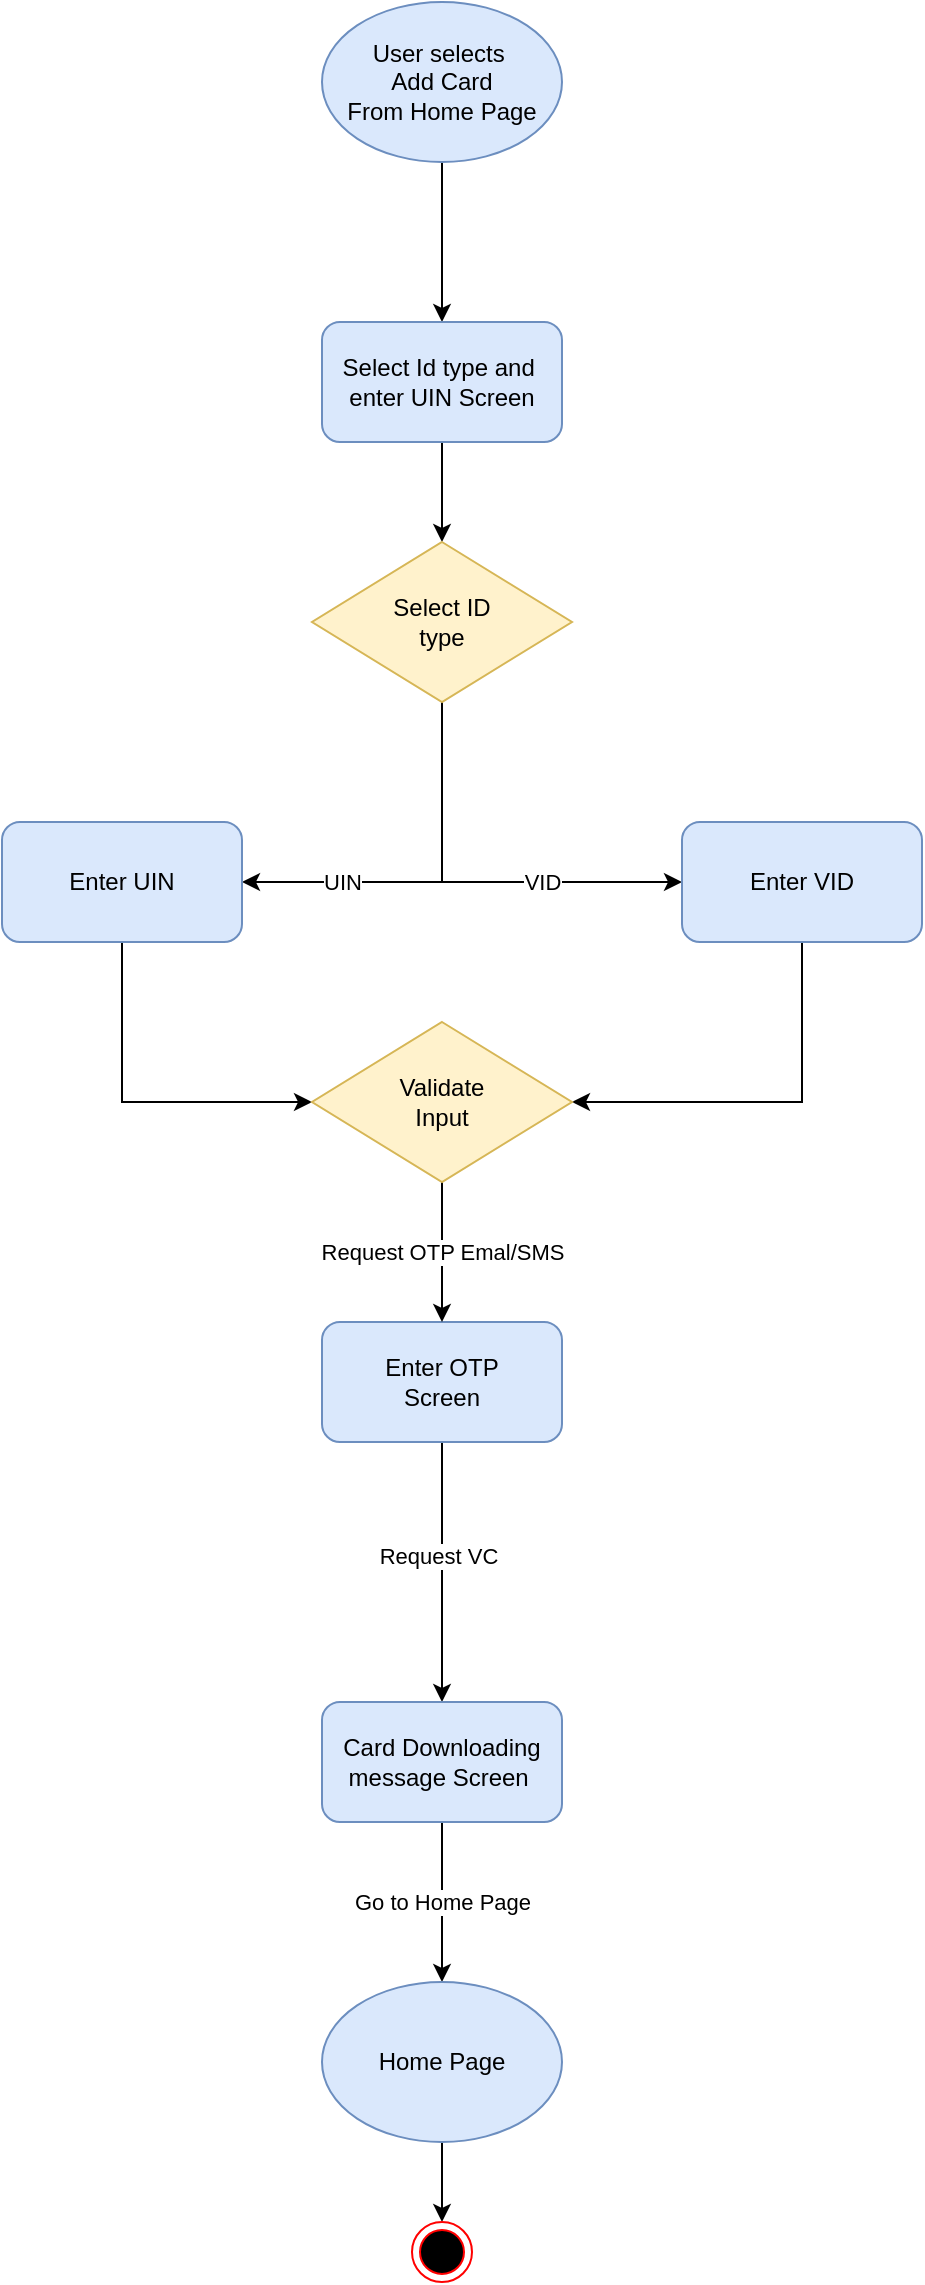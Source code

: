 <mxfile version="21.1.2" type="device">
  <diagram name="Page-1" id="93VnuNxYh2gsQvyITQv-">
    <mxGraphModel dx="1811" dy="589" grid="1" gridSize="10" guides="1" tooltips="1" connect="1" arrows="1" fold="1" page="1" pageScale="1" pageWidth="827" pageHeight="1169" math="0" shadow="0">
      <root>
        <mxCell id="0" />
        <mxCell id="1" parent="0" />
        <mxCell id="1QkmKIXsnP00DaD5SYNQ-1" style="edgeStyle=orthogonalEdgeStyle;rounded=0;orthogonalLoop=1;jettySize=auto;html=1;" edge="1" parent="1" source="Qxa5S_glfbw3jdkzJXX0-1" target="Qxa5S_glfbw3jdkzJXX0-68">
          <mxGeometry relative="1" as="geometry" />
        </mxCell>
        <mxCell id="Qxa5S_glfbw3jdkzJXX0-1" value="User selects&amp;nbsp;&lt;br&gt;Add Card&lt;br&gt;From Home Page" style="ellipse;whiteSpace=wrap;html=1;fillColor=#dae8fc;strokeColor=#6c8ebf;" parent="1" vertex="1">
          <mxGeometry x="30" y="210" width="120" height="80" as="geometry" />
        </mxCell>
        <mxCell id="1QkmKIXsnP00DaD5SYNQ-3" style="edgeStyle=orthogonalEdgeStyle;rounded=0;orthogonalLoop=1;jettySize=auto;html=1;entryX=0.5;entryY=0;entryDx=0;entryDy=0;" edge="1" parent="1" source="Qxa5S_glfbw3jdkzJXX0-68" target="1QkmKIXsnP00DaD5SYNQ-2">
          <mxGeometry relative="1" as="geometry" />
        </mxCell>
        <mxCell id="Qxa5S_glfbw3jdkzJXX0-68" value="Select Id type and&amp;nbsp;&lt;br&gt;enter UIN Screen" style="rounded=1;whiteSpace=wrap;html=1;fillColor=#dae8fc;strokeColor=#6c8ebf;" parent="1" vertex="1">
          <mxGeometry x="30" y="370" width="120" height="60" as="geometry" />
        </mxCell>
        <mxCell id="1QkmKIXsnP00DaD5SYNQ-7" style="edgeStyle=orthogonalEdgeStyle;rounded=0;orthogonalLoop=1;jettySize=auto;html=1;entryX=1;entryY=0.5;entryDx=0;entryDy=0;exitX=0.5;exitY=1;exitDx=0;exitDy=0;" edge="1" parent="1" source="1QkmKIXsnP00DaD5SYNQ-2" target="1QkmKIXsnP00DaD5SYNQ-4">
          <mxGeometry relative="1" as="geometry">
            <Array as="points">
              <mxPoint x="90" y="650" />
            </Array>
          </mxGeometry>
        </mxCell>
        <mxCell id="1QkmKIXsnP00DaD5SYNQ-9" value="UIN" style="edgeLabel;html=1;align=center;verticalAlign=middle;resizable=0;points=[];" vertex="1" connectable="0" parent="1QkmKIXsnP00DaD5SYNQ-7">
          <mxGeometry x="0.695" y="-1" relative="1" as="geometry">
            <mxPoint x="21" y="1" as="offset" />
          </mxGeometry>
        </mxCell>
        <mxCell id="1QkmKIXsnP00DaD5SYNQ-8" value="VID" style="edgeStyle=orthogonalEdgeStyle;rounded=0;orthogonalLoop=1;jettySize=auto;html=1;entryX=0;entryY=0.5;entryDx=0;entryDy=0;exitX=0.5;exitY=1;exitDx=0;exitDy=0;" edge="1" parent="1" source="1QkmKIXsnP00DaD5SYNQ-2" target="1QkmKIXsnP00DaD5SYNQ-5">
          <mxGeometry x="0.333" relative="1" as="geometry">
            <Array as="points">
              <mxPoint x="90" y="650" />
            </Array>
            <mxPoint as="offset" />
          </mxGeometry>
        </mxCell>
        <mxCell id="1QkmKIXsnP00DaD5SYNQ-2" value="Select ID&lt;br&gt;type" style="rhombus;whiteSpace=wrap;html=1;fillColor=#fff2cc;strokeColor=#d6b656;" vertex="1" parent="1">
          <mxGeometry x="25" y="480" width="130" height="80" as="geometry" />
        </mxCell>
        <mxCell id="1QkmKIXsnP00DaD5SYNQ-18" style="edgeStyle=orthogonalEdgeStyle;rounded=0;orthogonalLoop=1;jettySize=auto;html=1;entryX=0;entryY=0.5;entryDx=0;entryDy=0;exitX=0.5;exitY=1;exitDx=0;exitDy=0;" edge="1" parent="1" source="1QkmKIXsnP00DaD5SYNQ-4" target="1QkmKIXsnP00DaD5SYNQ-17">
          <mxGeometry relative="1" as="geometry">
            <Array as="points">
              <mxPoint x="-70" y="760" />
            </Array>
          </mxGeometry>
        </mxCell>
        <mxCell id="1QkmKIXsnP00DaD5SYNQ-4" value="Enter UIN" style="rounded=1;whiteSpace=wrap;html=1;fillColor=#dae8fc;strokeColor=#6c8ebf;" vertex="1" parent="1">
          <mxGeometry x="-130" y="620" width="120" height="60" as="geometry" />
        </mxCell>
        <mxCell id="1QkmKIXsnP00DaD5SYNQ-19" style="edgeStyle=orthogonalEdgeStyle;rounded=0;orthogonalLoop=1;jettySize=auto;html=1;entryX=1;entryY=0.5;entryDx=0;entryDy=0;" edge="1" parent="1" source="1QkmKIXsnP00DaD5SYNQ-5" target="1QkmKIXsnP00DaD5SYNQ-17">
          <mxGeometry relative="1" as="geometry">
            <Array as="points">
              <mxPoint x="270" y="760" />
            </Array>
          </mxGeometry>
        </mxCell>
        <mxCell id="1QkmKIXsnP00DaD5SYNQ-5" value="Enter VID" style="rounded=1;whiteSpace=wrap;html=1;fillColor=#dae8fc;strokeColor=#6c8ebf;" vertex="1" parent="1">
          <mxGeometry x="210" y="620" width="120" height="60" as="geometry" />
        </mxCell>
        <mxCell id="1QkmKIXsnP00DaD5SYNQ-22" style="edgeStyle=orthogonalEdgeStyle;rounded=0;orthogonalLoop=1;jettySize=auto;html=1;entryX=0.5;entryY=0;entryDx=0;entryDy=0;" edge="1" parent="1" source="1QkmKIXsnP00DaD5SYNQ-10" target="1QkmKIXsnP00DaD5SYNQ-21">
          <mxGeometry relative="1" as="geometry" />
        </mxCell>
        <mxCell id="1QkmKIXsnP00DaD5SYNQ-23" value="Request VC" style="edgeLabel;html=1;align=center;verticalAlign=middle;resizable=0;points=[];" vertex="1" connectable="0" parent="1QkmKIXsnP00DaD5SYNQ-22">
          <mxGeometry x="-0.146" y="-2" relative="1" as="geometry">
            <mxPoint y="1" as="offset" />
          </mxGeometry>
        </mxCell>
        <mxCell id="1QkmKIXsnP00DaD5SYNQ-10" value="Enter OTP&lt;br&gt;Screen" style="rounded=1;whiteSpace=wrap;html=1;fillColor=#dae8fc;strokeColor=#6c8ebf;" vertex="1" parent="1">
          <mxGeometry x="30" y="870" width="120" height="60" as="geometry" />
        </mxCell>
        <mxCell id="1QkmKIXsnP00DaD5SYNQ-20" value="Request OTP Emal/SMS" style="edgeStyle=orthogonalEdgeStyle;rounded=0;orthogonalLoop=1;jettySize=auto;html=1;" edge="1" parent="1" source="1QkmKIXsnP00DaD5SYNQ-17" target="1QkmKIXsnP00DaD5SYNQ-10">
          <mxGeometry relative="1" as="geometry" />
        </mxCell>
        <mxCell id="1QkmKIXsnP00DaD5SYNQ-17" value="Validate&lt;br&gt;Input" style="rhombus;whiteSpace=wrap;html=1;fillColor=#fff2cc;strokeColor=#d6b656;" vertex="1" parent="1">
          <mxGeometry x="25" y="720" width="130" height="80" as="geometry" />
        </mxCell>
        <mxCell id="1QkmKIXsnP00DaD5SYNQ-25" value="Go to Home Page" style="edgeStyle=orthogonalEdgeStyle;rounded=0;orthogonalLoop=1;jettySize=auto;html=1;" edge="1" parent="1" source="1QkmKIXsnP00DaD5SYNQ-21" target="1QkmKIXsnP00DaD5SYNQ-24">
          <mxGeometry relative="1" as="geometry" />
        </mxCell>
        <mxCell id="1QkmKIXsnP00DaD5SYNQ-21" value="Card Downloading&lt;br&gt;message Screen&amp;nbsp;" style="rounded=1;whiteSpace=wrap;html=1;fillColor=#dae8fc;strokeColor=#6c8ebf;" vertex="1" parent="1">
          <mxGeometry x="30" y="1060" width="120" height="60" as="geometry" />
        </mxCell>
        <mxCell id="1QkmKIXsnP00DaD5SYNQ-27" style="edgeStyle=orthogonalEdgeStyle;rounded=0;orthogonalLoop=1;jettySize=auto;html=1;entryX=0.5;entryY=0;entryDx=0;entryDy=0;" edge="1" parent="1" source="1QkmKIXsnP00DaD5SYNQ-24" target="1QkmKIXsnP00DaD5SYNQ-26">
          <mxGeometry relative="1" as="geometry" />
        </mxCell>
        <mxCell id="1QkmKIXsnP00DaD5SYNQ-24" value="Home Page" style="ellipse;whiteSpace=wrap;html=1;fillColor=#dae8fc;strokeColor=#6c8ebf;" vertex="1" parent="1">
          <mxGeometry x="30" y="1200" width="120" height="80" as="geometry" />
        </mxCell>
        <mxCell id="1QkmKIXsnP00DaD5SYNQ-26" value="" style="ellipse;html=1;shape=endState;fillColor=#000000;strokeColor=#ff0000;" vertex="1" parent="1">
          <mxGeometry x="75" y="1320" width="30" height="30" as="geometry" />
        </mxCell>
      </root>
    </mxGraphModel>
  </diagram>
</mxfile>
